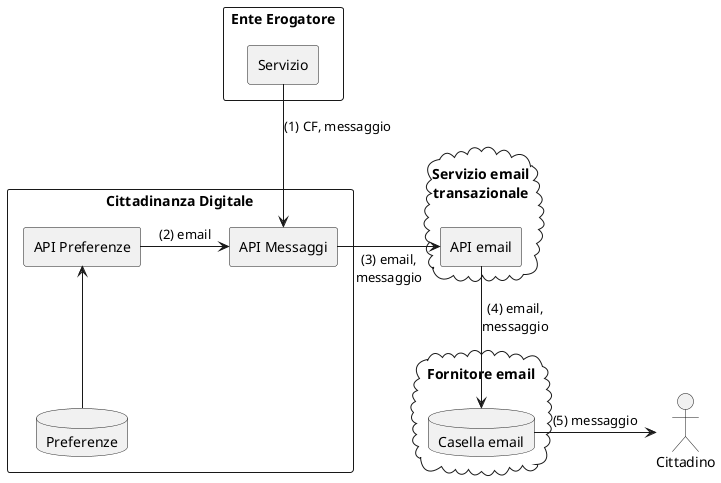 @startuml

:Cittadino: as cittadino

rectangle "Ente Erogatore" {
  agent "Servizio" as ente
}

rectangle "Cittadinanza Digitale" {
  agent "API Messaggi" as apimessaggi
  agent "API Preferenze" as apipreferenze
  database "Preferenze" as dbpreferenze
}

cloud "Servizio email\ntransazionale\n" {
  agent "API email" as txemail
}

cloud "Fornitore email\n" {
  database "Casella email" as emailprovider
}

ente --> apimessaggi : (1) CF, messaggio

dbpreferenze -u-> apipreferenze
apipreferenze -> apimessaggi : (2) email

apimessaggi -right-> txemail : (3) email,\nmessaggio

txemail -d-> emailprovider : (4) email,\nmessaggio

emailprovider -r-> cittadino : (5) messaggio

@enduml
